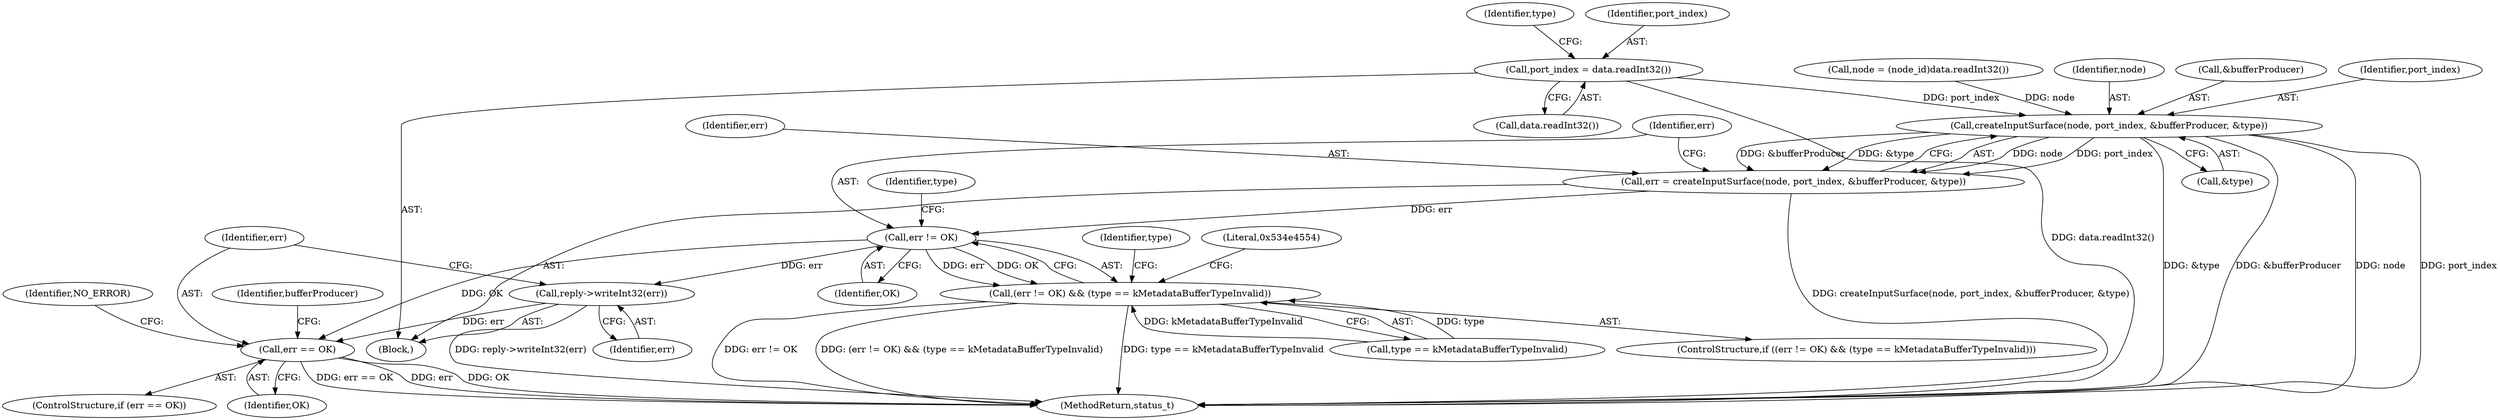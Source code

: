 digraph "0_Android_0bb5ced60304da7f61478ffd359e7ba65d72f181@API" {
"1000796" [label="(Call,port_index = data.readInt32())"];
"1000807" [label="(Call,createInputSurface(node, port_index, &bufferProducer, &type))"];
"1000805" [label="(Call,err = createInputSurface(node, port_index, &bufferProducer, &type))"];
"1000816" [label="(Call,err != OK)"];
"1000815" [label="(Call,(err != OK) && (type == kMetadataBufferTypeInvalid))"];
"1000828" [label="(Call,reply->writeInt32(err))"];
"1000831" [label="(Call,err == OK)"];
"1000796" [label="(Call,port_index = data.readInt32())"];
"1000784" [label="(Block,)"];
"1000819" [label="(Call,type == kMetadataBufferTypeInvalid)"];
"1000828" [label="(Call,reply->writeInt32(err))"];
"1000798" [label="(Call,data.readInt32())"];
"1000827" [label="(Identifier,type)"];
"1000810" [label="(Call,&bufferProducer)"];
"1000837" [label="(Identifier,bufferProducer)"];
"1000817" [label="(Identifier,err)"];
"1000833" [label="(Identifier,OK)"];
"1000824" [label="(Literal,0x534e4554)"];
"1000829" [label="(Identifier,err)"];
"1000816" [label="(Call,err != OK)"];
"1000820" [label="(Identifier,type)"];
"1000839" [label="(Identifier,NO_ERROR)"];
"1000805" [label="(Call,err = createInputSurface(node, port_index, &bufferProducer, &type))"];
"1000814" [label="(ControlStructure,if ((err != OK) && (type == kMetadataBufferTypeInvalid)))"];
"1000809" [label="(Identifier,port_index)"];
"1000790" [label="(Call,node = (node_id)data.readInt32())"];
"1000831" [label="(Call,err == OK)"];
"1000808" [label="(Identifier,node)"];
"1000806" [label="(Identifier,err)"];
"1000818" [label="(Identifier,OK)"];
"1000807" [label="(Call,createInputSurface(node, port_index, &bufferProducer, &type))"];
"1000812" [label="(Call,&type)"];
"1000815" [label="(Call,(err != OK) && (type == kMetadataBufferTypeInvalid))"];
"1000832" [label="(Identifier,err)"];
"1000830" [label="(ControlStructure,if (err == OK))"];
"1000802" [label="(Identifier,type)"];
"1000797" [label="(Identifier,port_index)"];
"1001353" [label="(MethodReturn,status_t)"];
"1000796" -> "1000784"  [label="AST: "];
"1000796" -> "1000798"  [label="CFG: "];
"1000797" -> "1000796"  [label="AST: "];
"1000798" -> "1000796"  [label="AST: "];
"1000802" -> "1000796"  [label="CFG: "];
"1000796" -> "1001353"  [label="DDG: data.readInt32()"];
"1000796" -> "1000807"  [label="DDG: port_index"];
"1000807" -> "1000805"  [label="AST: "];
"1000807" -> "1000812"  [label="CFG: "];
"1000808" -> "1000807"  [label="AST: "];
"1000809" -> "1000807"  [label="AST: "];
"1000810" -> "1000807"  [label="AST: "];
"1000812" -> "1000807"  [label="AST: "];
"1000805" -> "1000807"  [label="CFG: "];
"1000807" -> "1001353"  [label="DDG: &bufferProducer"];
"1000807" -> "1001353"  [label="DDG: node"];
"1000807" -> "1001353"  [label="DDG: port_index"];
"1000807" -> "1001353"  [label="DDG: &type"];
"1000807" -> "1000805"  [label="DDG: node"];
"1000807" -> "1000805"  [label="DDG: port_index"];
"1000807" -> "1000805"  [label="DDG: &bufferProducer"];
"1000807" -> "1000805"  [label="DDG: &type"];
"1000790" -> "1000807"  [label="DDG: node"];
"1000805" -> "1000784"  [label="AST: "];
"1000806" -> "1000805"  [label="AST: "];
"1000817" -> "1000805"  [label="CFG: "];
"1000805" -> "1001353"  [label="DDG: createInputSurface(node, port_index, &bufferProducer, &type)"];
"1000805" -> "1000816"  [label="DDG: err"];
"1000816" -> "1000815"  [label="AST: "];
"1000816" -> "1000818"  [label="CFG: "];
"1000817" -> "1000816"  [label="AST: "];
"1000818" -> "1000816"  [label="AST: "];
"1000820" -> "1000816"  [label="CFG: "];
"1000815" -> "1000816"  [label="CFG: "];
"1000816" -> "1000815"  [label="DDG: err"];
"1000816" -> "1000815"  [label="DDG: OK"];
"1000816" -> "1000828"  [label="DDG: err"];
"1000816" -> "1000831"  [label="DDG: OK"];
"1000815" -> "1000814"  [label="AST: "];
"1000815" -> "1000819"  [label="CFG: "];
"1000819" -> "1000815"  [label="AST: "];
"1000824" -> "1000815"  [label="CFG: "];
"1000827" -> "1000815"  [label="CFG: "];
"1000815" -> "1001353"  [label="DDG: err != OK"];
"1000815" -> "1001353"  [label="DDG: (err != OK) && (type == kMetadataBufferTypeInvalid)"];
"1000815" -> "1001353"  [label="DDG: type == kMetadataBufferTypeInvalid"];
"1000819" -> "1000815"  [label="DDG: type"];
"1000819" -> "1000815"  [label="DDG: kMetadataBufferTypeInvalid"];
"1000828" -> "1000784"  [label="AST: "];
"1000828" -> "1000829"  [label="CFG: "];
"1000829" -> "1000828"  [label="AST: "];
"1000832" -> "1000828"  [label="CFG: "];
"1000828" -> "1001353"  [label="DDG: reply->writeInt32(err)"];
"1000828" -> "1000831"  [label="DDG: err"];
"1000831" -> "1000830"  [label="AST: "];
"1000831" -> "1000833"  [label="CFG: "];
"1000832" -> "1000831"  [label="AST: "];
"1000833" -> "1000831"  [label="AST: "];
"1000837" -> "1000831"  [label="CFG: "];
"1000839" -> "1000831"  [label="CFG: "];
"1000831" -> "1001353"  [label="DDG: err"];
"1000831" -> "1001353"  [label="DDG: OK"];
"1000831" -> "1001353"  [label="DDG: err == OK"];
}
